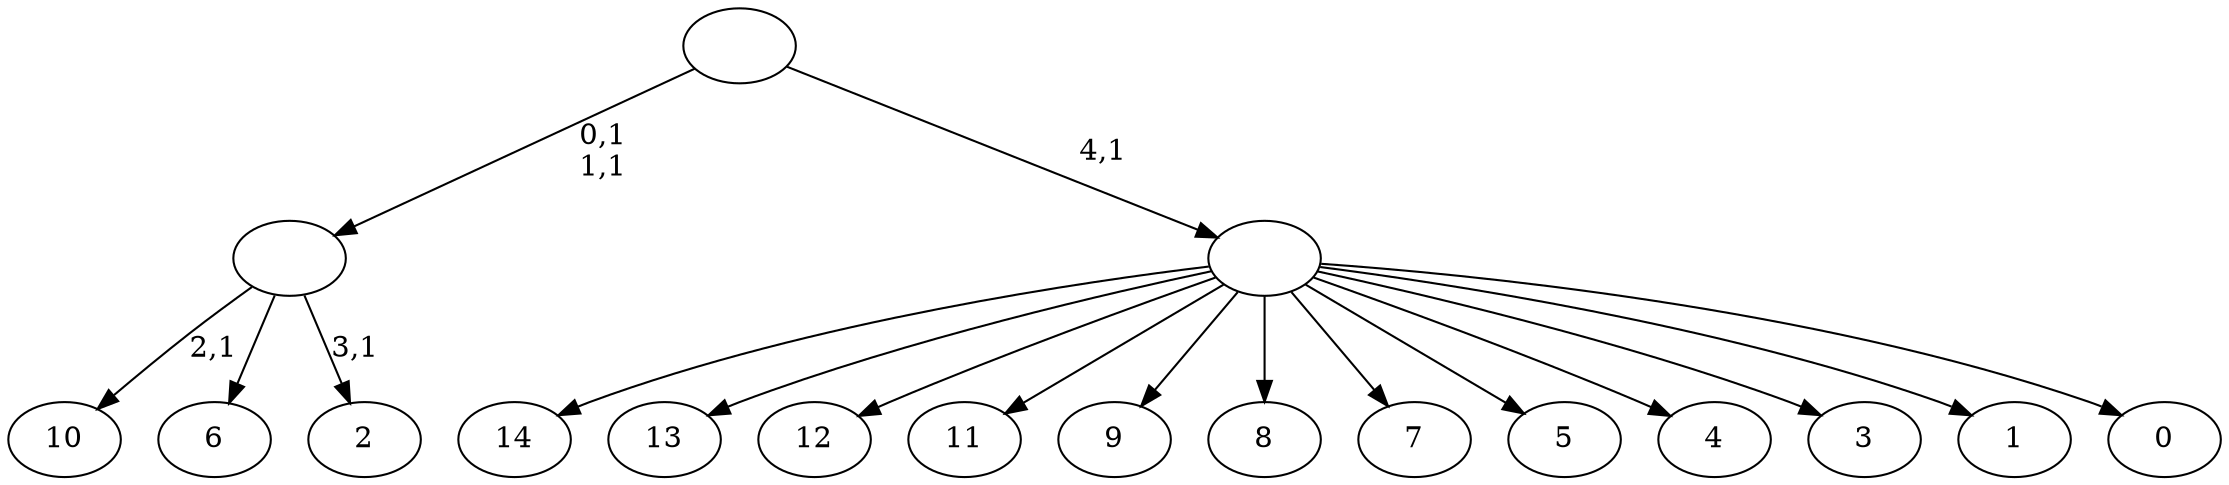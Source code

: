 digraph T {
	20 [label="14"]
	19 [label="13"]
	18 [label="12"]
	17 [label="11"]
	16 [label="10"]
	14 [label="9"]
	13 [label="8"]
	12 [label="7"]
	11 [label="6"]
	10 [label="5"]
	9 [label="4"]
	8 [label="3"]
	7 [label="2"]
	5 [label=""]
	3 [label="1"]
	2 [label="0"]
	1 [label=""]
	0 [label=""]
	5 -> 7 [label="3,1"]
	5 -> 16 [label="2,1"]
	5 -> 11 [label=""]
	1 -> 20 [label=""]
	1 -> 19 [label=""]
	1 -> 18 [label=""]
	1 -> 17 [label=""]
	1 -> 14 [label=""]
	1 -> 13 [label=""]
	1 -> 12 [label=""]
	1 -> 10 [label=""]
	1 -> 9 [label=""]
	1 -> 8 [label=""]
	1 -> 3 [label=""]
	1 -> 2 [label=""]
	0 -> 5 [label="0,1\n1,1"]
	0 -> 1 [label="4,1"]
}
